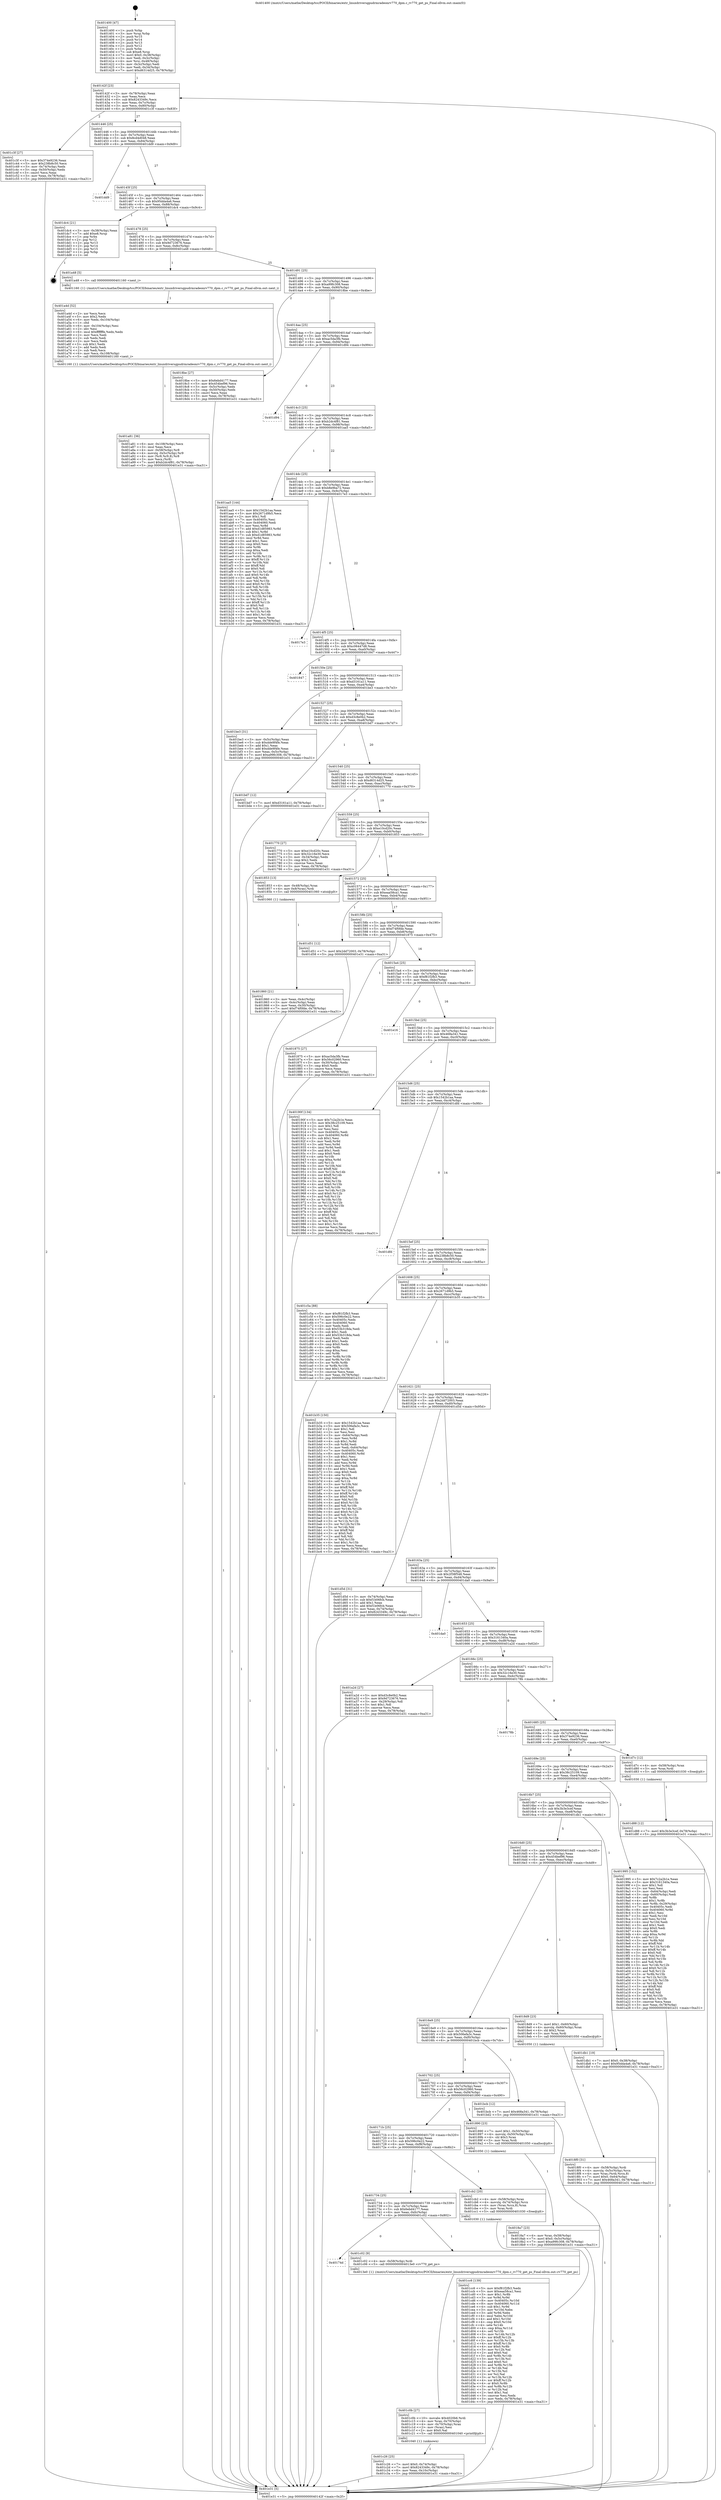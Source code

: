 digraph "0x401400" {
  label = "0x401400 (/mnt/c/Users/mathe/Desktop/tcc/POCII/binaries/extr_linuxdriversgpudrmradeonrv770_dpm.c_rv770_get_ps_Final-ollvm.out::main(0))"
  labelloc = "t"
  node[shape=record]

  Entry [label="",width=0.3,height=0.3,shape=circle,fillcolor=black,style=filled]
  "0x40142f" [label="{
     0x40142f [23]\l
     | [instrs]\l
     &nbsp;&nbsp;0x40142f \<+3\>: mov -0x78(%rbp),%eax\l
     &nbsp;&nbsp;0x401432 \<+2\>: mov %eax,%ecx\l
     &nbsp;&nbsp;0x401434 \<+6\>: sub $0x8243349c,%ecx\l
     &nbsp;&nbsp;0x40143a \<+3\>: mov %eax,-0x7c(%rbp)\l
     &nbsp;&nbsp;0x40143d \<+3\>: mov %ecx,-0x80(%rbp)\l
     &nbsp;&nbsp;0x401440 \<+6\>: je 0000000000401c3f \<main+0x83f\>\l
  }"]
  "0x401c3f" [label="{
     0x401c3f [27]\l
     | [instrs]\l
     &nbsp;&nbsp;0x401c3f \<+5\>: mov $0x374e9236,%eax\l
     &nbsp;&nbsp;0x401c44 \<+5\>: mov $0x238b8c50,%ecx\l
     &nbsp;&nbsp;0x401c49 \<+3\>: mov -0x74(%rbp),%edx\l
     &nbsp;&nbsp;0x401c4c \<+3\>: cmp -0x50(%rbp),%edx\l
     &nbsp;&nbsp;0x401c4f \<+3\>: cmovl %ecx,%eax\l
     &nbsp;&nbsp;0x401c52 \<+3\>: mov %eax,-0x78(%rbp)\l
     &nbsp;&nbsp;0x401c55 \<+5\>: jmp 0000000000401e31 \<main+0xa31\>\l
  }"]
  "0x401446" [label="{
     0x401446 [25]\l
     | [instrs]\l
     &nbsp;&nbsp;0x401446 \<+5\>: jmp 000000000040144b \<main+0x4b\>\l
     &nbsp;&nbsp;0x40144b \<+3\>: mov -0x7c(%rbp),%eax\l
     &nbsp;&nbsp;0x40144e \<+5\>: sub $0x8cd4d048,%eax\l
     &nbsp;&nbsp;0x401453 \<+6\>: mov %eax,-0x84(%rbp)\l
     &nbsp;&nbsp;0x401459 \<+6\>: je 0000000000401dd9 \<main+0x9d9\>\l
  }"]
  Exit [label="",width=0.3,height=0.3,shape=circle,fillcolor=black,style=filled,peripheries=2]
  "0x401dd9" [label="{
     0x401dd9\l
  }", style=dashed]
  "0x40145f" [label="{
     0x40145f [25]\l
     | [instrs]\l
     &nbsp;&nbsp;0x40145f \<+5\>: jmp 0000000000401464 \<main+0x64\>\l
     &nbsp;&nbsp;0x401464 \<+3\>: mov -0x7c(%rbp),%eax\l
     &nbsp;&nbsp;0x401467 \<+5\>: sub $0x95dda4a6,%eax\l
     &nbsp;&nbsp;0x40146c \<+6\>: mov %eax,-0x88(%rbp)\l
     &nbsp;&nbsp;0x401472 \<+6\>: je 0000000000401dc4 \<main+0x9c4\>\l
  }"]
  "0x401d88" [label="{
     0x401d88 [12]\l
     | [instrs]\l
     &nbsp;&nbsp;0x401d88 \<+7\>: movl $0x3b3e3cef,-0x78(%rbp)\l
     &nbsp;&nbsp;0x401d8f \<+5\>: jmp 0000000000401e31 \<main+0xa31\>\l
  }"]
  "0x401dc4" [label="{
     0x401dc4 [21]\l
     | [instrs]\l
     &nbsp;&nbsp;0x401dc4 \<+3\>: mov -0x38(%rbp),%eax\l
     &nbsp;&nbsp;0x401dc7 \<+7\>: add $0xe8,%rsp\l
     &nbsp;&nbsp;0x401dce \<+1\>: pop %rbx\l
     &nbsp;&nbsp;0x401dcf \<+2\>: pop %r12\l
     &nbsp;&nbsp;0x401dd1 \<+2\>: pop %r13\l
     &nbsp;&nbsp;0x401dd3 \<+2\>: pop %r14\l
     &nbsp;&nbsp;0x401dd5 \<+2\>: pop %r15\l
     &nbsp;&nbsp;0x401dd7 \<+1\>: pop %rbp\l
     &nbsp;&nbsp;0x401dd8 \<+1\>: ret\l
  }"]
  "0x401478" [label="{
     0x401478 [25]\l
     | [instrs]\l
     &nbsp;&nbsp;0x401478 \<+5\>: jmp 000000000040147d \<main+0x7d\>\l
     &nbsp;&nbsp;0x40147d \<+3\>: mov -0x7c(%rbp),%eax\l
     &nbsp;&nbsp;0x401480 \<+5\>: sub $0x9d723676,%eax\l
     &nbsp;&nbsp;0x401485 \<+6\>: mov %eax,-0x8c(%rbp)\l
     &nbsp;&nbsp;0x40148b \<+6\>: je 0000000000401a48 \<main+0x648\>\l
  }"]
  "0x401cc6" [label="{
     0x401cc6 [139]\l
     | [instrs]\l
     &nbsp;&nbsp;0x401cc6 \<+5\>: mov $0xf81f2fb3,%edx\l
     &nbsp;&nbsp;0x401ccb \<+5\>: mov $0xeaa58ca1,%esi\l
     &nbsp;&nbsp;0x401cd0 \<+3\>: mov $0x1,%r8b\l
     &nbsp;&nbsp;0x401cd3 \<+3\>: xor %r9d,%r9d\l
     &nbsp;&nbsp;0x401cd6 \<+8\>: mov 0x40405c,%r10d\l
     &nbsp;&nbsp;0x401cde \<+8\>: mov 0x404060,%r11d\l
     &nbsp;&nbsp;0x401ce6 \<+4\>: sub $0x1,%r9d\l
     &nbsp;&nbsp;0x401cea \<+3\>: mov %r10d,%ebx\l
     &nbsp;&nbsp;0x401ced \<+3\>: add %r9d,%ebx\l
     &nbsp;&nbsp;0x401cf0 \<+4\>: imul %ebx,%r10d\l
     &nbsp;&nbsp;0x401cf4 \<+4\>: and $0x1,%r10d\l
     &nbsp;&nbsp;0x401cf8 \<+4\>: cmp $0x0,%r10d\l
     &nbsp;&nbsp;0x401cfc \<+4\>: sete %r14b\l
     &nbsp;&nbsp;0x401d00 \<+4\>: cmp $0xa,%r11d\l
     &nbsp;&nbsp;0x401d04 \<+4\>: setl %r15b\l
     &nbsp;&nbsp;0x401d08 \<+3\>: mov %r14b,%r12b\l
     &nbsp;&nbsp;0x401d0b \<+4\>: xor $0xff,%r12b\l
     &nbsp;&nbsp;0x401d0f \<+3\>: mov %r15b,%r13b\l
     &nbsp;&nbsp;0x401d12 \<+4\>: xor $0xff,%r13b\l
     &nbsp;&nbsp;0x401d16 \<+4\>: xor $0x0,%r8b\l
     &nbsp;&nbsp;0x401d1a \<+3\>: mov %r12b,%al\l
     &nbsp;&nbsp;0x401d1d \<+2\>: and $0x0,%al\l
     &nbsp;&nbsp;0x401d1f \<+3\>: and %r8b,%r14b\l
     &nbsp;&nbsp;0x401d22 \<+3\>: mov %r13b,%cl\l
     &nbsp;&nbsp;0x401d25 \<+3\>: and $0x0,%cl\l
     &nbsp;&nbsp;0x401d28 \<+3\>: and %r8b,%r15b\l
     &nbsp;&nbsp;0x401d2b \<+3\>: or %r14b,%al\l
     &nbsp;&nbsp;0x401d2e \<+3\>: or %r15b,%cl\l
     &nbsp;&nbsp;0x401d31 \<+2\>: xor %cl,%al\l
     &nbsp;&nbsp;0x401d33 \<+3\>: or %r13b,%r12b\l
     &nbsp;&nbsp;0x401d36 \<+4\>: xor $0xff,%r12b\l
     &nbsp;&nbsp;0x401d3a \<+4\>: or $0x0,%r8b\l
     &nbsp;&nbsp;0x401d3e \<+3\>: and %r8b,%r12b\l
     &nbsp;&nbsp;0x401d41 \<+3\>: or %r12b,%al\l
     &nbsp;&nbsp;0x401d44 \<+2\>: test $0x1,%al\l
     &nbsp;&nbsp;0x401d46 \<+3\>: cmovne %esi,%edx\l
     &nbsp;&nbsp;0x401d49 \<+3\>: mov %edx,-0x78(%rbp)\l
     &nbsp;&nbsp;0x401d4c \<+5\>: jmp 0000000000401e31 \<main+0xa31\>\l
  }"]
  "0x401a48" [label="{
     0x401a48 [5]\l
     | [instrs]\l
     &nbsp;&nbsp;0x401a48 \<+5\>: call 0000000000401160 \<next_i\>\l
     | [calls]\l
     &nbsp;&nbsp;0x401160 \{1\} (/mnt/c/Users/mathe/Desktop/tcc/POCII/binaries/extr_linuxdriversgpudrmradeonrv770_dpm.c_rv770_get_ps_Final-ollvm.out::next_i)\l
  }"]
  "0x401491" [label="{
     0x401491 [25]\l
     | [instrs]\l
     &nbsp;&nbsp;0x401491 \<+5\>: jmp 0000000000401496 \<main+0x96\>\l
     &nbsp;&nbsp;0x401496 \<+3\>: mov -0x7c(%rbp),%eax\l
     &nbsp;&nbsp;0x401499 \<+5\>: sub $0xa99fc308,%eax\l
     &nbsp;&nbsp;0x40149e \<+6\>: mov %eax,-0x90(%rbp)\l
     &nbsp;&nbsp;0x4014a4 \<+6\>: je 00000000004018be \<main+0x4be\>\l
  }"]
  "0x401c26" [label="{
     0x401c26 [25]\l
     | [instrs]\l
     &nbsp;&nbsp;0x401c26 \<+7\>: movl $0x0,-0x74(%rbp)\l
     &nbsp;&nbsp;0x401c2d \<+7\>: movl $0x8243349c,-0x78(%rbp)\l
     &nbsp;&nbsp;0x401c34 \<+6\>: mov %eax,-0x10c(%rbp)\l
     &nbsp;&nbsp;0x401c3a \<+5\>: jmp 0000000000401e31 \<main+0xa31\>\l
  }"]
  "0x4018be" [label="{
     0x4018be [27]\l
     | [instrs]\l
     &nbsp;&nbsp;0x4018be \<+5\>: mov $0x6ebd4177,%eax\l
     &nbsp;&nbsp;0x4018c3 \<+5\>: mov $0x454bef96,%ecx\l
     &nbsp;&nbsp;0x4018c8 \<+3\>: mov -0x5c(%rbp),%edx\l
     &nbsp;&nbsp;0x4018cb \<+3\>: cmp -0x50(%rbp),%edx\l
     &nbsp;&nbsp;0x4018ce \<+3\>: cmovl %ecx,%eax\l
     &nbsp;&nbsp;0x4018d1 \<+3\>: mov %eax,-0x78(%rbp)\l
     &nbsp;&nbsp;0x4018d4 \<+5\>: jmp 0000000000401e31 \<main+0xa31\>\l
  }"]
  "0x4014aa" [label="{
     0x4014aa [25]\l
     | [instrs]\l
     &nbsp;&nbsp;0x4014aa \<+5\>: jmp 00000000004014af \<main+0xaf\>\l
     &nbsp;&nbsp;0x4014af \<+3\>: mov -0x7c(%rbp),%eax\l
     &nbsp;&nbsp;0x4014b2 \<+5\>: sub $0xac5da3fb,%eax\l
     &nbsp;&nbsp;0x4014b7 \<+6\>: mov %eax,-0x94(%rbp)\l
     &nbsp;&nbsp;0x4014bd \<+6\>: je 0000000000401d94 \<main+0x994\>\l
  }"]
  "0x401c0b" [label="{
     0x401c0b [27]\l
     | [instrs]\l
     &nbsp;&nbsp;0x401c0b \<+10\>: movabs $0x4020b6,%rdi\l
     &nbsp;&nbsp;0x401c15 \<+4\>: mov %rax,-0x70(%rbp)\l
     &nbsp;&nbsp;0x401c19 \<+4\>: mov -0x70(%rbp),%rax\l
     &nbsp;&nbsp;0x401c1d \<+2\>: mov (%rax),%esi\l
     &nbsp;&nbsp;0x401c1f \<+2\>: mov $0x0,%al\l
     &nbsp;&nbsp;0x401c21 \<+5\>: call 0000000000401040 \<printf@plt\>\l
     | [calls]\l
     &nbsp;&nbsp;0x401040 \{1\} (unknown)\l
  }"]
  "0x401d94" [label="{
     0x401d94\l
  }", style=dashed]
  "0x4014c3" [label="{
     0x4014c3 [25]\l
     | [instrs]\l
     &nbsp;&nbsp;0x4014c3 \<+5\>: jmp 00000000004014c8 \<main+0xc8\>\l
     &nbsp;&nbsp;0x4014c8 \<+3\>: mov -0x7c(%rbp),%eax\l
     &nbsp;&nbsp;0x4014cb \<+5\>: sub $0xb2dc4f81,%eax\l
     &nbsp;&nbsp;0x4014d0 \<+6\>: mov %eax,-0x98(%rbp)\l
     &nbsp;&nbsp;0x4014d6 \<+6\>: je 0000000000401aa5 \<main+0x6a5\>\l
  }"]
  "0x40174d" [label="{
     0x40174d\l
  }", style=dashed]
  "0x401aa5" [label="{
     0x401aa5 [144]\l
     | [instrs]\l
     &nbsp;&nbsp;0x401aa5 \<+5\>: mov $0x1542b1aa,%eax\l
     &nbsp;&nbsp;0x401aaa \<+5\>: mov $0x2671d9b5,%ecx\l
     &nbsp;&nbsp;0x401aaf \<+2\>: mov $0x1,%dl\l
     &nbsp;&nbsp;0x401ab1 \<+7\>: mov 0x40405c,%esi\l
     &nbsp;&nbsp;0x401ab8 \<+7\>: mov 0x404060,%edi\l
     &nbsp;&nbsp;0x401abf \<+3\>: mov %esi,%r8d\l
     &nbsp;&nbsp;0x401ac2 \<+7\>: add $0xd1d85983,%r8d\l
     &nbsp;&nbsp;0x401ac9 \<+4\>: sub $0x1,%r8d\l
     &nbsp;&nbsp;0x401acd \<+7\>: sub $0xd1d85983,%r8d\l
     &nbsp;&nbsp;0x401ad4 \<+4\>: imul %r8d,%esi\l
     &nbsp;&nbsp;0x401ad8 \<+3\>: and $0x1,%esi\l
     &nbsp;&nbsp;0x401adb \<+3\>: cmp $0x0,%esi\l
     &nbsp;&nbsp;0x401ade \<+4\>: sete %r9b\l
     &nbsp;&nbsp;0x401ae2 \<+3\>: cmp $0xa,%edi\l
     &nbsp;&nbsp;0x401ae5 \<+4\>: setl %r10b\l
     &nbsp;&nbsp;0x401ae9 \<+3\>: mov %r9b,%r11b\l
     &nbsp;&nbsp;0x401aec \<+4\>: xor $0xff,%r11b\l
     &nbsp;&nbsp;0x401af0 \<+3\>: mov %r10b,%bl\l
     &nbsp;&nbsp;0x401af3 \<+3\>: xor $0xff,%bl\l
     &nbsp;&nbsp;0x401af6 \<+3\>: xor $0x0,%dl\l
     &nbsp;&nbsp;0x401af9 \<+3\>: mov %r11b,%r14b\l
     &nbsp;&nbsp;0x401afc \<+4\>: and $0x0,%r14b\l
     &nbsp;&nbsp;0x401b00 \<+3\>: and %dl,%r9b\l
     &nbsp;&nbsp;0x401b03 \<+3\>: mov %bl,%r15b\l
     &nbsp;&nbsp;0x401b06 \<+4\>: and $0x0,%r15b\l
     &nbsp;&nbsp;0x401b0a \<+3\>: and %dl,%r10b\l
     &nbsp;&nbsp;0x401b0d \<+3\>: or %r9b,%r14b\l
     &nbsp;&nbsp;0x401b10 \<+3\>: or %r10b,%r15b\l
     &nbsp;&nbsp;0x401b13 \<+3\>: xor %r15b,%r14b\l
     &nbsp;&nbsp;0x401b16 \<+3\>: or %bl,%r11b\l
     &nbsp;&nbsp;0x401b19 \<+4\>: xor $0xff,%r11b\l
     &nbsp;&nbsp;0x401b1d \<+3\>: or $0x0,%dl\l
     &nbsp;&nbsp;0x401b20 \<+3\>: and %dl,%r11b\l
     &nbsp;&nbsp;0x401b23 \<+3\>: or %r11b,%r14b\l
     &nbsp;&nbsp;0x401b26 \<+4\>: test $0x1,%r14b\l
     &nbsp;&nbsp;0x401b2a \<+3\>: cmovne %ecx,%eax\l
     &nbsp;&nbsp;0x401b2d \<+3\>: mov %eax,-0x78(%rbp)\l
     &nbsp;&nbsp;0x401b30 \<+5\>: jmp 0000000000401e31 \<main+0xa31\>\l
  }"]
  "0x4014dc" [label="{
     0x4014dc [25]\l
     | [instrs]\l
     &nbsp;&nbsp;0x4014dc \<+5\>: jmp 00000000004014e1 \<main+0xe1\>\l
     &nbsp;&nbsp;0x4014e1 \<+3\>: mov -0x7c(%rbp),%eax\l
     &nbsp;&nbsp;0x4014e4 \<+5\>: sub $0xb8e9ba72,%eax\l
     &nbsp;&nbsp;0x4014e9 \<+6\>: mov %eax,-0x9c(%rbp)\l
     &nbsp;&nbsp;0x4014ef \<+6\>: je 00000000004017e3 \<main+0x3e3\>\l
  }"]
  "0x401c02" [label="{
     0x401c02 [9]\l
     | [instrs]\l
     &nbsp;&nbsp;0x401c02 \<+4\>: mov -0x58(%rbp),%rdi\l
     &nbsp;&nbsp;0x401c06 \<+5\>: call 00000000004013e0 \<rv770_get_ps\>\l
     | [calls]\l
     &nbsp;&nbsp;0x4013e0 \{1\} (/mnt/c/Users/mathe/Desktop/tcc/POCII/binaries/extr_linuxdriversgpudrmradeonrv770_dpm.c_rv770_get_ps_Final-ollvm.out::rv770_get_ps)\l
  }"]
  "0x4017e3" [label="{
     0x4017e3\l
  }", style=dashed]
  "0x4014f5" [label="{
     0x4014f5 [25]\l
     | [instrs]\l
     &nbsp;&nbsp;0x4014f5 \<+5\>: jmp 00000000004014fa \<main+0xfa\>\l
     &nbsp;&nbsp;0x4014fa \<+3\>: mov -0x7c(%rbp),%eax\l
     &nbsp;&nbsp;0x4014fd \<+5\>: sub $0xc06447d8,%eax\l
     &nbsp;&nbsp;0x401502 \<+6\>: mov %eax,-0xa0(%rbp)\l
     &nbsp;&nbsp;0x401508 \<+6\>: je 0000000000401847 \<main+0x447\>\l
  }"]
  "0x401734" [label="{
     0x401734 [25]\l
     | [instrs]\l
     &nbsp;&nbsp;0x401734 \<+5\>: jmp 0000000000401739 \<main+0x339\>\l
     &nbsp;&nbsp;0x401739 \<+3\>: mov -0x7c(%rbp),%eax\l
     &nbsp;&nbsp;0x40173c \<+5\>: sub $0x6ebd4177,%eax\l
     &nbsp;&nbsp;0x401741 \<+6\>: mov %eax,-0xfc(%rbp)\l
     &nbsp;&nbsp;0x401747 \<+6\>: je 0000000000401c02 \<main+0x802\>\l
  }"]
  "0x401847" [label="{
     0x401847\l
  }", style=dashed]
  "0x40150e" [label="{
     0x40150e [25]\l
     | [instrs]\l
     &nbsp;&nbsp;0x40150e \<+5\>: jmp 0000000000401513 \<main+0x113\>\l
     &nbsp;&nbsp;0x401513 \<+3\>: mov -0x7c(%rbp),%eax\l
     &nbsp;&nbsp;0x401516 \<+5\>: sub $0xd3161a11,%eax\l
     &nbsp;&nbsp;0x40151b \<+6\>: mov %eax,-0xa4(%rbp)\l
     &nbsp;&nbsp;0x401521 \<+6\>: je 0000000000401be3 \<main+0x7e3\>\l
  }"]
  "0x401cb2" [label="{
     0x401cb2 [20]\l
     | [instrs]\l
     &nbsp;&nbsp;0x401cb2 \<+4\>: mov -0x58(%rbp),%rax\l
     &nbsp;&nbsp;0x401cb6 \<+4\>: movslq -0x74(%rbp),%rcx\l
     &nbsp;&nbsp;0x401cba \<+4\>: mov (%rax,%rcx,8),%rax\l
     &nbsp;&nbsp;0x401cbe \<+3\>: mov %rax,%rdi\l
     &nbsp;&nbsp;0x401cc1 \<+5\>: call 0000000000401030 \<free@plt\>\l
     | [calls]\l
     &nbsp;&nbsp;0x401030 \{1\} (unknown)\l
  }"]
  "0x401be3" [label="{
     0x401be3 [31]\l
     | [instrs]\l
     &nbsp;&nbsp;0x401be3 \<+3\>: mov -0x5c(%rbp),%eax\l
     &nbsp;&nbsp;0x401be6 \<+5\>: sub $0xdde9f4fe,%eax\l
     &nbsp;&nbsp;0x401beb \<+3\>: add $0x1,%eax\l
     &nbsp;&nbsp;0x401bee \<+5\>: add $0xdde9f4fe,%eax\l
     &nbsp;&nbsp;0x401bf3 \<+3\>: mov %eax,-0x5c(%rbp)\l
     &nbsp;&nbsp;0x401bf6 \<+7\>: movl $0xa99fc308,-0x78(%rbp)\l
     &nbsp;&nbsp;0x401bfd \<+5\>: jmp 0000000000401e31 \<main+0xa31\>\l
  }"]
  "0x401527" [label="{
     0x401527 [25]\l
     | [instrs]\l
     &nbsp;&nbsp;0x401527 \<+5\>: jmp 000000000040152c \<main+0x12c\>\l
     &nbsp;&nbsp;0x40152c \<+3\>: mov -0x7c(%rbp),%eax\l
     &nbsp;&nbsp;0x40152f \<+5\>: sub $0xd3c8e0b2,%eax\l
     &nbsp;&nbsp;0x401534 \<+6\>: mov %eax,-0xa8(%rbp)\l
     &nbsp;&nbsp;0x40153a \<+6\>: je 0000000000401bd7 \<main+0x7d7\>\l
  }"]
  "0x401a81" [label="{
     0x401a81 [36]\l
     | [instrs]\l
     &nbsp;&nbsp;0x401a81 \<+6\>: mov -0x108(%rbp),%ecx\l
     &nbsp;&nbsp;0x401a87 \<+3\>: imul %eax,%ecx\l
     &nbsp;&nbsp;0x401a8a \<+4\>: mov -0x58(%rbp),%r8\l
     &nbsp;&nbsp;0x401a8e \<+4\>: movslq -0x5c(%rbp),%r9\l
     &nbsp;&nbsp;0x401a92 \<+4\>: mov (%r8,%r9,8),%r8\l
     &nbsp;&nbsp;0x401a96 \<+3\>: mov %ecx,(%r8)\l
     &nbsp;&nbsp;0x401a99 \<+7\>: movl $0xb2dc4f81,-0x78(%rbp)\l
     &nbsp;&nbsp;0x401aa0 \<+5\>: jmp 0000000000401e31 \<main+0xa31\>\l
  }"]
  "0x401bd7" [label="{
     0x401bd7 [12]\l
     | [instrs]\l
     &nbsp;&nbsp;0x401bd7 \<+7\>: movl $0xd3161a11,-0x78(%rbp)\l
     &nbsp;&nbsp;0x401bde \<+5\>: jmp 0000000000401e31 \<main+0xa31\>\l
  }"]
  "0x401540" [label="{
     0x401540 [25]\l
     | [instrs]\l
     &nbsp;&nbsp;0x401540 \<+5\>: jmp 0000000000401545 \<main+0x145\>\l
     &nbsp;&nbsp;0x401545 \<+3\>: mov -0x7c(%rbp),%eax\l
     &nbsp;&nbsp;0x401548 \<+5\>: sub $0xd6314d25,%eax\l
     &nbsp;&nbsp;0x40154d \<+6\>: mov %eax,-0xac(%rbp)\l
     &nbsp;&nbsp;0x401553 \<+6\>: je 0000000000401770 \<main+0x370\>\l
  }"]
  "0x401a4d" [label="{
     0x401a4d [52]\l
     | [instrs]\l
     &nbsp;&nbsp;0x401a4d \<+2\>: xor %ecx,%ecx\l
     &nbsp;&nbsp;0x401a4f \<+5\>: mov $0x2,%edx\l
     &nbsp;&nbsp;0x401a54 \<+6\>: mov %edx,-0x104(%rbp)\l
     &nbsp;&nbsp;0x401a5a \<+1\>: cltd\l
     &nbsp;&nbsp;0x401a5b \<+6\>: mov -0x104(%rbp),%esi\l
     &nbsp;&nbsp;0x401a61 \<+2\>: idiv %esi\l
     &nbsp;&nbsp;0x401a63 \<+6\>: imul $0xfffffffe,%edx,%edx\l
     &nbsp;&nbsp;0x401a69 \<+2\>: mov %ecx,%edi\l
     &nbsp;&nbsp;0x401a6b \<+2\>: sub %edx,%edi\l
     &nbsp;&nbsp;0x401a6d \<+2\>: mov %ecx,%edx\l
     &nbsp;&nbsp;0x401a6f \<+3\>: sub $0x1,%edx\l
     &nbsp;&nbsp;0x401a72 \<+2\>: add %edx,%edi\l
     &nbsp;&nbsp;0x401a74 \<+2\>: sub %edi,%ecx\l
     &nbsp;&nbsp;0x401a76 \<+6\>: mov %ecx,-0x108(%rbp)\l
     &nbsp;&nbsp;0x401a7c \<+5\>: call 0000000000401160 \<next_i\>\l
     | [calls]\l
     &nbsp;&nbsp;0x401160 \{1\} (/mnt/c/Users/mathe/Desktop/tcc/POCII/binaries/extr_linuxdriversgpudrmradeonrv770_dpm.c_rv770_get_ps_Final-ollvm.out::next_i)\l
  }"]
  "0x401770" [label="{
     0x401770 [27]\l
     | [instrs]\l
     &nbsp;&nbsp;0x401770 \<+5\>: mov $0xe10cd20c,%eax\l
     &nbsp;&nbsp;0x401775 \<+5\>: mov $0x32c16e30,%ecx\l
     &nbsp;&nbsp;0x40177a \<+3\>: mov -0x34(%rbp),%edx\l
     &nbsp;&nbsp;0x40177d \<+3\>: cmp $0x2,%edx\l
     &nbsp;&nbsp;0x401780 \<+3\>: cmovne %ecx,%eax\l
     &nbsp;&nbsp;0x401783 \<+3\>: mov %eax,-0x78(%rbp)\l
     &nbsp;&nbsp;0x401786 \<+5\>: jmp 0000000000401e31 \<main+0xa31\>\l
  }"]
  "0x401559" [label="{
     0x401559 [25]\l
     | [instrs]\l
     &nbsp;&nbsp;0x401559 \<+5\>: jmp 000000000040155e \<main+0x15e\>\l
     &nbsp;&nbsp;0x40155e \<+3\>: mov -0x7c(%rbp),%eax\l
     &nbsp;&nbsp;0x401561 \<+5\>: sub $0xe10cd20c,%eax\l
     &nbsp;&nbsp;0x401566 \<+6\>: mov %eax,-0xb0(%rbp)\l
     &nbsp;&nbsp;0x40156c \<+6\>: je 0000000000401853 \<main+0x453\>\l
  }"]
  "0x401e31" [label="{
     0x401e31 [5]\l
     | [instrs]\l
     &nbsp;&nbsp;0x401e31 \<+5\>: jmp 000000000040142f \<main+0x2f\>\l
  }"]
  "0x401400" [label="{
     0x401400 [47]\l
     | [instrs]\l
     &nbsp;&nbsp;0x401400 \<+1\>: push %rbp\l
     &nbsp;&nbsp;0x401401 \<+3\>: mov %rsp,%rbp\l
     &nbsp;&nbsp;0x401404 \<+2\>: push %r15\l
     &nbsp;&nbsp;0x401406 \<+2\>: push %r14\l
     &nbsp;&nbsp;0x401408 \<+2\>: push %r13\l
     &nbsp;&nbsp;0x40140a \<+2\>: push %r12\l
     &nbsp;&nbsp;0x40140c \<+1\>: push %rbx\l
     &nbsp;&nbsp;0x40140d \<+7\>: sub $0xe8,%rsp\l
     &nbsp;&nbsp;0x401414 \<+7\>: movl $0x0,-0x38(%rbp)\l
     &nbsp;&nbsp;0x40141b \<+3\>: mov %edi,-0x3c(%rbp)\l
     &nbsp;&nbsp;0x40141e \<+4\>: mov %rsi,-0x48(%rbp)\l
     &nbsp;&nbsp;0x401422 \<+3\>: mov -0x3c(%rbp),%edi\l
     &nbsp;&nbsp;0x401425 \<+3\>: mov %edi,-0x34(%rbp)\l
     &nbsp;&nbsp;0x401428 \<+7\>: movl $0xd6314d25,-0x78(%rbp)\l
  }"]
  "0x4018f0" [label="{
     0x4018f0 [31]\l
     | [instrs]\l
     &nbsp;&nbsp;0x4018f0 \<+4\>: mov -0x58(%rbp),%rdi\l
     &nbsp;&nbsp;0x4018f4 \<+4\>: movslq -0x5c(%rbp),%rcx\l
     &nbsp;&nbsp;0x4018f8 \<+4\>: mov %rax,(%rdi,%rcx,8)\l
     &nbsp;&nbsp;0x4018fc \<+7\>: movl $0x0,-0x64(%rbp)\l
     &nbsp;&nbsp;0x401903 \<+7\>: movl $0x468a341,-0x78(%rbp)\l
     &nbsp;&nbsp;0x40190a \<+5\>: jmp 0000000000401e31 \<main+0xa31\>\l
  }"]
  "0x401853" [label="{
     0x401853 [13]\l
     | [instrs]\l
     &nbsp;&nbsp;0x401853 \<+4\>: mov -0x48(%rbp),%rax\l
     &nbsp;&nbsp;0x401857 \<+4\>: mov 0x8(%rax),%rdi\l
     &nbsp;&nbsp;0x40185b \<+5\>: call 0000000000401060 \<atoi@plt\>\l
     | [calls]\l
     &nbsp;&nbsp;0x401060 \{1\} (unknown)\l
  }"]
  "0x401572" [label="{
     0x401572 [25]\l
     | [instrs]\l
     &nbsp;&nbsp;0x401572 \<+5\>: jmp 0000000000401577 \<main+0x177\>\l
     &nbsp;&nbsp;0x401577 \<+3\>: mov -0x7c(%rbp),%eax\l
     &nbsp;&nbsp;0x40157a \<+5\>: sub $0xeaa58ca1,%eax\l
     &nbsp;&nbsp;0x40157f \<+6\>: mov %eax,-0xb4(%rbp)\l
     &nbsp;&nbsp;0x401585 \<+6\>: je 0000000000401d51 \<main+0x951\>\l
  }"]
  "0x401860" [label="{
     0x401860 [21]\l
     | [instrs]\l
     &nbsp;&nbsp;0x401860 \<+3\>: mov %eax,-0x4c(%rbp)\l
     &nbsp;&nbsp;0x401863 \<+3\>: mov -0x4c(%rbp),%eax\l
     &nbsp;&nbsp;0x401866 \<+3\>: mov %eax,-0x30(%rbp)\l
     &nbsp;&nbsp;0x401869 \<+7\>: movl $0xf74f0fde,-0x78(%rbp)\l
     &nbsp;&nbsp;0x401870 \<+5\>: jmp 0000000000401e31 \<main+0xa31\>\l
  }"]
  "0x4018a7" [label="{
     0x4018a7 [23]\l
     | [instrs]\l
     &nbsp;&nbsp;0x4018a7 \<+4\>: mov %rax,-0x58(%rbp)\l
     &nbsp;&nbsp;0x4018ab \<+7\>: movl $0x0,-0x5c(%rbp)\l
     &nbsp;&nbsp;0x4018b2 \<+7\>: movl $0xa99fc308,-0x78(%rbp)\l
     &nbsp;&nbsp;0x4018b9 \<+5\>: jmp 0000000000401e31 \<main+0xa31\>\l
  }"]
  "0x401d51" [label="{
     0x401d51 [12]\l
     | [instrs]\l
     &nbsp;&nbsp;0x401d51 \<+7\>: movl $0x2dd72003,-0x78(%rbp)\l
     &nbsp;&nbsp;0x401d58 \<+5\>: jmp 0000000000401e31 \<main+0xa31\>\l
  }"]
  "0x40158b" [label="{
     0x40158b [25]\l
     | [instrs]\l
     &nbsp;&nbsp;0x40158b \<+5\>: jmp 0000000000401590 \<main+0x190\>\l
     &nbsp;&nbsp;0x401590 \<+3\>: mov -0x7c(%rbp),%eax\l
     &nbsp;&nbsp;0x401593 \<+5\>: sub $0xf74f0fde,%eax\l
     &nbsp;&nbsp;0x401598 \<+6\>: mov %eax,-0xb8(%rbp)\l
     &nbsp;&nbsp;0x40159e \<+6\>: je 0000000000401875 \<main+0x475\>\l
  }"]
  "0x40171b" [label="{
     0x40171b [25]\l
     | [instrs]\l
     &nbsp;&nbsp;0x40171b \<+5\>: jmp 0000000000401720 \<main+0x320\>\l
     &nbsp;&nbsp;0x401720 \<+3\>: mov -0x7c(%rbp),%eax\l
     &nbsp;&nbsp;0x401723 \<+5\>: sub $0x596c0e22,%eax\l
     &nbsp;&nbsp;0x401728 \<+6\>: mov %eax,-0xf8(%rbp)\l
     &nbsp;&nbsp;0x40172e \<+6\>: je 0000000000401cb2 \<main+0x8b2\>\l
  }"]
  "0x401875" [label="{
     0x401875 [27]\l
     | [instrs]\l
     &nbsp;&nbsp;0x401875 \<+5\>: mov $0xac5da3fb,%eax\l
     &nbsp;&nbsp;0x40187a \<+5\>: mov $0x56c02960,%ecx\l
     &nbsp;&nbsp;0x40187f \<+3\>: mov -0x30(%rbp),%edx\l
     &nbsp;&nbsp;0x401882 \<+3\>: cmp $0x0,%edx\l
     &nbsp;&nbsp;0x401885 \<+3\>: cmove %ecx,%eax\l
     &nbsp;&nbsp;0x401888 \<+3\>: mov %eax,-0x78(%rbp)\l
     &nbsp;&nbsp;0x40188b \<+5\>: jmp 0000000000401e31 \<main+0xa31\>\l
  }"]
  "0x4015a4" [label="{
     0x4015a4 [25]\l
     | [instrs]\l
     &nbsp;&nbsp;0x4015a4 \<+5\>: jmp 00000000004015a9 \<main+0x1a9\>\l
     &nbsp;&nbsp;0x4015a9 \<+3\>: mov -0x7c(%rbp),%eax\l
     &nbsp;&nbsp;0x4015ac \<+5\>: sub $0xf81f2fb3,%eax\l
     &nbsp;&nbsp;0x4015b1 \<+6\>: mov %eax,-0xbc(%rbp)\l
     &nbsp;&nbsp;0x4015b7 \<+6\>: je 0000000000401e16 \<main+0xa16\>\l
  }"]
  "0x401890" [label="{
     0x401890 [23]\l
     | [instrs]\l
     &nbsp;&nbsp;0x401890 \<+7\>: movl $0x1,-0x50(%rbp)\l
     &nbsp;&nbsp;0x401897 \<+4\>: movslq -0x50(%rbp),%rax\l
     &nbsp;&nbsp;0x40189b \<+4\>: shl $0x3,%rax\l
     &nbsp;&nbsp;0x40189f \<+3\>: mov %rax,%rdi\l
     &nbsp;&nbsp;0x4018a2 \<+5\>: call 0000000000401050 \<malloc@plt\>\l
     | [calls]\l
     &nbsp;&nbsp;0x401050 \{1\} (unknown)\l
  }"]
  "0x401e16" [label="{
     0x401e16\l
  }", style=dashed]
  "0x4015bd" [label="{
     0x4015bd [25]\l
     | [instrs]\l
     &nbsp;&nbsp;0x4015bd \<+5\>: jmp 00000000004015c2 \<main+0x1c2\>\l
     &nbsp;&nbsp;0x4015c2 \<+3\>: mov -0x7c(%rbp),%eax\l
     &nbsp;&nbsp;0x4015c5 \<+5\>: sub $0x468a341,%eax\l
     &nbsp;&nbsp;0x4015ca \<+6\>: mov %eax,-0xc0(%rbp)\l
     &nbsp;&nbsp;0x4015d0 \<+6\>: je 000000000040190f \<main+0x50f\>\l
  }"]
  "0x401702" [label="{
     0x401702 [25]\l
     | [instrs]\l
     &nbsp;&nbsp;0x401702 \<+5\>: jmp 0000000000401707 \<main+0x307\>\l
     &nbsp;&nbsp;0x401707 \<+3\>: mov -0x7c(%rbp),%eax\l
     &nbsp;&nbsp;0x40170a \<+5\>: sub $0x56c02960,%eax\l
     &nbsp;&nbsp;0x40170f \<+6\>: mov %eax,-0xf4(%rbp)\l
     &nbsp;&nbsp;0x401715 \<+6\>: je 0000000000401890 \<main+0x490\>\l
  }"]
  "0x40190f" [label="{
     0x40190f [134]\l
     | [instrs]\l
     &nbsp;&nbsp;0x40190f \<+5\>: mov $0x7c2a2b1e,%eax\l
     &nbsp;&nbsp;0x401914 \<+5\>: mov $0x38c25109,%ecx\l
     &nbsp;&nbsp;0x401919 \<+2\>: mov $0x1,%dl\l
     &nbsp;&nbsp;0x40191b \<+2\>: xor %esi,%esi\l
     &nbsp;&nbsp;0x40191d \<+7\>: mov 0x40405c,%edi\l
     &nbsp;&nbsp;0x401924 \<+8\>: mov 0x404060,%r8d\l
     &nbsp;&nbsp;0x40192c \<+3\>: sub $0x1,%esi\l
     &nbsp;&nbsp;0x40192f \<+3\>: mov %edi,%r9d\l
     &nbsp;&nbsp;0x401932 \<+3\>: add %esi,%r9d\l
     &nbsp;&nbsp;0x401935 \<+4\>: imul %r9d,%edi\l
     &nbsp;&nbsp;0x401939 \<+3\>: and $0x1,%edi\l
     &nbsp;&nbsp;0x40193c \<+3\>: cmp $0x0,%edi\l
     &nbsp;&nbsp;0x40193f \<+4\>: sete %r10b\l
     &nbsp;&nbsp;0x401943 \<+4\>: cmp $0xa,%r8d\l
     &nbsp;&nbsp;0x401947 \<+4\>: setl %r11b\l
     &nbsp;&nbsp;0x40194b \<+3\>: mov %r10b,%bl\l
     &nbsp;&nbsp;0x40194e \<+3\>: xor $0xff,%bl\l
     &nbsp;&nbsp;0x401951 \<+3\>: mov %r11b,%r14b\l
     &nbsp;&nbsp;0x401954 \<+4\>: xor $0xff,%r14b\l
     &nbsp;&nbsp;0x401958 \<+3\>: xor $0x0,%dl\l
     &nbsp;&nbsp;0x40195b \<+3\>: mov %bl,%r15b\l
     &nbsp;&nbsp;0x40195e \<+4\>: and $0x0,%r15b\l
     &nbsp;&nbsp;0x401962 \<+3\>: and %dl,%r10b\l
     &nbsp;&nbsp;0x401965 \<+3\>: mov %r14b,%r12b\l
     &nbsp;&nbsp;0x401968 \<+4\>: and $0x0,%r12b\l
     &nbsp;&nbsp;0x40196c \<+3\>: and %dl,%r11b\l
     &nbsp;&nbsp;0x40196f \<+3\>: or %r10b,%r15b\l
     &nbsp;&nbsp;0x401972 \<+3\>: or %r11b,%r12b\l
     &nbsp;&nbsp;0x401975 \<+3\>: xor %r12b,%r15b\l
     &nbsp;&nbsp;0x401978 \<+3\>: or %r14b,%bl\l
     &nbsp;&nbsp;0x40197b \<+3\>: xor $0xff,%bl\l
     &nbsp;&nbsp;0x40197e \<+3\>: or $0x0,%dl\l
     &nbsp;&nbsp;0x401981 \<+2\>: and %dl,%bl\l
     &nbsp;&nbsp;0x401983 \<+3\>: or %bl,%r15b\l
     &nbsp;&nbsp;0x401986 \<+4\>: test $0x1,%r15b\l
     &nbsp;&nbsp;0x40198a \<+3\>: cmovne %ecx,%eax\l
     &nbsp;&nbsp;0x40198d \<+3\>: mov %eax,-0x78(%rbp)\l
     &nbsp;&nbsp;0x401990 \<+5\>: jmp 0000000000401e31 \<main+0xa31\>\l
  }"]
  "0x4015d6" [label="{
     0x4015d6 [25]\l
     | [instrs]\l
     &nbsp;&nbsp;0x4015d6 \<+5\>: jmp 00000000004015db \<main+0x1db\>\l
     &nbsp;&nbsp;0x4015db \<+3\>: mov -0x7c(%rbp),%eax\l
     &nbsp;&nbsp;0x4015de \<+5\>: sub $0x1542b1aa,%eax\l
     &nbsp;&nbsp;0x4015e3 \<+6\>: mov %eax,-0xc4(%rbp)\l
     &nbsp;&nbsp;0x4015e9 \<+6\>: je 0000000000401dfd \<main+0x9fd\>\l
  }"]
  "0x401bcb" [label="{
     0x401bcb [12]\l
     | [instrs]\l
     &nbsp;&nbsp;0x401bcb \<+7\>: movl $0x468a341,-0x78(%rbp)\l
     &nbsp;&nbsp;0x401bd2 \<+5\>: jmp 0000000000401e31 \<main+0xa31\>\l
  }"]
  "0x401dfd" [label="{
     0x401dfd\l
  }", style=dashed]
  "0x4015ef" [label="{
     0x4015ef [25]\l
     | [instrs]\l
     &nbsp;&nbsp;0x4015ef \<+5\>: jmp 00000000004015f4 \<main+0x1f4\>\l
     &nbsp;&nbsp;0x4015f4 \<+3\>: mov -0x7c(%rbp),%eax\l
     &nbsp;&nbsp;0x4015f7 \<+5\>: sub $0x238b8c50,%eax\l
     &nbsp;&nbsp;0x4015fc \<+6\>: mov %eax,-0xc8(%rbp)\l
     &nbsp;&nbsp;0x401602 \<+6\>: je 0000000000401c5a \<main+0x85a\>\l
  }"]
  "0x4016e9" [label="{
     0x4016e9 [25]\l
     | [instrs]\l
     &nbsp;&nbsp;0x4016e9 \<+5\>: jmp 00000000004016ee \<main+0x2ee\>\l
     &nbsp;&nbsp;0x4016ee \<+3\>: mov -0x7c(%rbp),%eax\l
     &nbsp;&nbsp;0x4016f1 \<+5\>: sub $0x506efa3c,%eax\l
     &nbsp;&nbsp;0x4016f6 \<+6\>: mov %eax,-0xf0(%rbp)\l
     &nbsp;&nbsp;0x4016fc \<+6\>: je 0000000000401bcb \<main+0x7cb\>\l
  }"]
  "0x401c5a" [label="{
     0x401c5a [88]\l
     | [instrs]\l
     &nbsp;&nbsp;0x401c5a \<+5\>: mov $0xf81f2fb3,%eax\l
     &nbsp;&nbsp;0x401c5f \<+5\>: mov $0x596c0e22,%ecx\l
     &nbsp;&nbsp;0x401c64 \<+7\>: mov 0x40405c,%edx\l
     &nbsp;&nbsp;0x401c6b \<+7\>: mov 0x404060,%esi\l
     &nbsp;&nbsp;0x401c72 \<+2\>: mov %edx,%edi\l
     &nbsp;&nbsp;0x401c74 \<+6\>: sub $0x53b318da,%edi\l
     &nbsp;&nbsp;0x401c7a \<+3\>: sub $0x1,%edi\l
     &nbsp;&nbsp;0x401c7d \<+6\>: add $0x53b318da,%edi\l
     &nbsp;&nbsp;0x401c83 \<+3\>: imul %edi,%edx\l
     &nbsp;&nbsp;0x401c86 \<+3\>: and $0x1,%edx\l
     &nbsp;&nbsp;0x401c89 \<+3\>: cmp $0x0,%edx\l
     &nbsp;&nbsp;0x401c8c \<+4\>: sete %r8b\l
     &nbsp;&nbsp;0x401c90 \<+3\>: cmp $0xa,%esi\l
     &nbsp;&nbsp;0x401c93 \<+4\>: setl %r9b\l
     &nbsp;&nbsp;0x401c97 \<+3\>: mov %r8b,%r10b\l
     &nbsp;&nbsp;0x401c9a \<+3\>: and %r9b,%r10b\l
     &nbsp;&nbsp;0x401c9d \<+3\>: xor %r9b,%r8b\l
     &nbsp;&nbsp;0x401ca0 \<+3\>: or %r8b,%r10b\l
     &nbsp;&nbsp;0x401ca3 \<+4\>: test $0x1,%r10b\l
     &nbsp;&nbsp;0x401ca7 \<+3\>: cmovne %ecx,%eax\l
     &nbsp;&nbsp;0x401caa \<+3\>: mov %eax,-0x78(%rbp)\l
     &nbsp;&nbsp;0x401cad \<+5\>: jmp 0000000000401e31 \<main+0xa31\>\l
  }"]
  "0x401608" [label="{
     0x401608 [25]\l
     | [instrs]\l
     &nbsp;&nbsp;0x401608 \<+5\>: jmp 000000000040160d \<main+0x20d\>\l
     &nbsp;&nbsp;0x40160d \<+3\>: mov -0x7c(%rbp),%eax\l
     &nbsp;&nbsp;0x401610 \<+5\>: sub $0x2671d9b5,%eax\l
     &nbsp;&nbsp;0x401615 \<+6\>: mov %eax,-0xcc(%rbp)\l
     &nbsp;&nbsp;0x40161b \<+6\>: je 0000000000401b35 \<main+0x735\>\l
  }"]
  "0x4018d9" [label="{
     0x4018d9 [23]\l
     | [instrs]\l
     &nbsp;&nbsp;0x4018d9 \<+7\>: movl $0x1,-0x60(%rbp)\l
     &nbsp;&nbsp;0x4018e0 \<+4\>: movslq -0x60(%rbp),%rax\l
     &nbsp;&nbsp;0x4018e4 \<+4\>: shl $0x2,%rax\l
     &nbsp;&nbsp;0x4018e8 \<+3\>: mov %rax,%rdi\l
     &nbsp;&nbsp;0x4018eb \<+5\>: call 0000000000401050 \<malloc@plt\>\l
     | [calls]\l
     &nbsp;&nbsp;0x401050 \{1\} (unknown)\l
  }"]
  "0x401b35" [label="{
     0x401b35 [150]\l
     | [instrs]\l
     &nbsp;&nbsp;0x401b35 \<+5\>: mov $0x1542b1aa,%eax\l
     &nbsp;&nbsp;0x401b3a \<+5\>: mov $0x506efa3c,%ecx\l
     &nbsp;&nbsp;0x401b3f \<+2\>: mov $0x1,%dl\l
     &nbsp;&nbsp;0x401b41 \<+2\>: xor %esi,%esi\l
     &nbsp;&nbsp;0x401b43 \<+3\>: mov -0x64(%rbp),%edi\l
     &nbsp;&nbsp;0x401b46 \<+3\>: mov %esi,%r8d\l
     &nbsp;&nbsp;0x401b49 \<+4\>: sub $0x1,%r8d\l
     &nbsp;&nbsp;0x401b4d \<+3\>: sub %r8d,%edi\l
     &nbsp;&nbsp;0x401b50 \<+3\>: mov %edi,-0x64(%rbp)\l
     &nbsp;&nbsp;0x401b53 \<+7\>: mov 0x40405c,%edi\l
     &nbsp;&nbsp;0x401b5a \<+8\>: mov 0x404060,%r8d\l
     &nbsp;&nbsp;0x401b62 \<+3\>: sub $0x1,%esi\l
     &nbsp;&nbsp;0x401b65 \<+3\>: mov %edi,%r9d\l
     &nbsp;&nbsp;0x401b68 \<+3\>: add %esi,%r9d\l
     &nbsp;&nbsp;0x401b6b \<+4\>: imul %r9d,%edi\l
     &nbsp;&nbsp;0x401b6f \<+3\>: and $0x1,%edi\l
     &nbsp;&nbsp;0x401b72 \<+3\>: cmp $0x0,%edi\l
     &nbsp;&nbsp;0x401b75 \<+4\>: sete %r10b\l
     &nbsp;&nbsp;0x401b79 \<+4\>: cmp $0xa,%r8d\l
     &nbsp;&nbsp;0x401b7d \<+4\>: setl %r11b\l
     &nbsp;&nbsp;0x401b81 \<+3\>: mov %r10b,%bl\l
     &nbsp;&nbsp;0x401b84 \<+3\>: xor $0xff,%bl\l
     &nbsp;&nbsp;0x401b87 \<+3\>: mov %r11b,%r14b\l
     &nbsp;&nbsp;0x401b8a \<+4\>: xor $0xff,%r14b\l
     &nbsp;&nbsp;0x401b8e \<+3\>: xor $0x0,%dl\l
     &nbsp;&nbsp;0x401b91 \<+3\>: mov %bl,%r15b\l
     &nbsp;&nbsp;0x401b94 \<+4\>: and $0x0,%r15b\l
     &nbsp;&nbsp;0x401b98 \<+3\>: and %dl,%r10b\l
     &nbsp;&nbsp;0x401b9b \<+3\>: mov %r14b,%r12b\l
     &nbsp;&nbsp;0x401b9e \<+4\>: and $0x0,%r12b\l
     &nbsp;&nbsp;0x401ba2 \<+3\>: and %dl,%r11b\l
     &nbsp;&nbsp;0x401ba5 \<+3\>: or %r10b,%r15b\l
     &nbsp;&nbsp;0x401ba8 \<+3\>: or %r11b,%r12b\l
     &nbsp;&nbsp;0x401bab \<+3\>: xor %r12b,%r15b\l
     &nbsp;&nbsp;0x401bae \<+3\>: or %r14b,%bl\l
     &nbsp;&nbsp;0x401bb1 \<+3\>: xor $0xff,%bl\l
     &nbsp;&nbsp;0x401bb4 \<+3\>: or $0x0,%dl\l
     &nbsp;&nbsp;0x401bb7 \<+2\>: and %dl,%bl\l
     &nbsp;&nbsp;0x401bb9 \<+3\>: or %bl,%r15b\l
     &nbsp;&nbsp;0x401bbc \<+4\>: test $0x1,%r15b\l
     &nbsp;&nbsp;0x401bc0 \<+3\>: cmovne %ecx,%eax\l
     &nbsp;&nbsp;0x401bc3 \<+3\>: mov %eax,-0x78(%rbp)\l
     &nbsp;&nbsp;0x401bc6 \<+5\>: jmp 0000000000401e31 \<main+0xa31\>\l
  }"]
  "0x401621" [label="{
     0x401621 [25]\l
     | [instrs]\l
     &nbsp;&nbsp;0x401621 \<+5\>: jmp 0000000000401626 \<main+0x226\>\l
     &nbsp;&nbsp;0x401626 \<+3\>: mov -0x7c(%rbp),%eax\l
     &nbsp;&nbsp;0x401629 \<+5\>: sub $0x2dd72003,%eax\l
     &nbsp;&nbsp;0x40162e \<+6\>: mov %eax,-0xd0(%rbp)\l
     &nbsp;&nbsp;0x401634 \<+6\>: je 0000000000401d5d \<main+0x95d\>\l
  }"]
  "0x4016d0" [label="{
     0x4016d0 [25]\l
     | [instrs]\l
     &nbsp;&nbsp;0x4016d0 \<+5\>: jmp 00000000004016d5 \<main+0x2d5\>\l
     &nbsp;&nbsp;0x4016d5 \<+3\>: mov -0x7c(%rbp),%eax\l
     &nbsp;&nbsp;0x4016d8 \<+5\>: sub $0x454bef96,%eax\l
     &nbsp;&nbsp;0x4016dd \<+6\>: mov %eax,-0xec(%rbp)\l
     &nbsp;&nbsp;0x4016e3 \<+6\>: je 00000000004018d9 \<main+0x4d9\>\l
  }"]
  "0x401d5d" [label="{
     0x401d5d [31]\l
     | [instrs]\l
     &nbsp;&nbsp;0x401d5d \<+3\>: mov -0x74(%rbp),%eax\l
     &nbsp;&nbsp;0x401d60 \<+5\>: sub $0xf1b06fcb,%eax\l
     &nbsp;&nbsp;0x401d65 \<+3\>: add $0x1,%eax\l
     &nbsp;&nbsp;0x401d68 \<+5\>: add $0xf1b06fcb,%eax\l
     &nbsp;&nbsp;0x401d6d \<+3\>: mov %eax,-0x74(%rbp)\l
     &nbsp;&nbsp;0x401d70 \<+7\>: movl $0x8243349c,-0x78(%rbp)\l
     &nbsp;&nbsp;0x401d77 \<+5\>: jmp 0000000000401e31 \<main+0xa31\>\l
  }"]
  "0x40163a" [label="{
     0x40163a [25]\l
     | [instrs]\l
     &nbsp;&nbsp;0x40163a \<+5\>: jmp 000000000040163f \<main+0x23f\>\l
     &nbsp;&nbsp;0x40163f \<+3\>: mov -0x7c(%rbp),%eax\l
     &nbsp;&nbsp;0x401642 \<+5\>: sub $0x2f38f548,%eax\l
     &nbsp;&nbsp;0x401647 \<+6\>: mov %eax,-0xd4(%rbp)\l
     &nbsp;&nbsp;0x40164d \<+6\>: je 0000000000401da0 \<main+0x9a0\>\l
  }"]
  "0x401db1" [label="{
     0x401db1 [19]\l
     | [instrs]\l
     &nbsp;&nbsp;0x401db1 \<+7\>: movl $0x0,-0x38(%rbp)\l
     &nbsp;&nbsp;0x401db8 \<+7\>: movl $0x95dda4a6,-0x78(%rbp)\l
     &nbsp;&nbsp;0x401dbf \<+5\>: jmp 0000000000401e31 \<main+0xa31\>\l
  }"]
  "0x401da0" [label="{
     0x401da0\l
  }", style=dashed]
  "0x401653" [label="{
     0x401653 [25]\l
     | [instrs]\l
     &nbsp;&nbsp;0x401653 \<+5\>: jmp 0000000000401658 \<main+0x258\>\l
     &nbsp;&nbsp;0x401658 \<+3\>: mov -0x7c(%rbp),%eax\l
     &nbsp;&nbsp;0x40165b \<+5\>: sub $0x3161340a,%eax\l
     &nbsp;&nbsp;0x401660 \<+6\>: mov %eax,-0xd8(%rbp)\l
     &nbsp;&nbsp;0x401666 \<+6\>: je 0000000000401a2d \<main+0x62d\>\l
  }"]
  "0x4016b7" [label="{
     0x4016b7 [25]\l
     | [instrs]\l
     &nbsp;&nbsp;0x4016b7 \<+5\>: jmp 00000000004016bc \<main+0x2bc\>\l
     &nbsp;&nbsp;0x4016bc \<+3\>: mov -0x7c(%rbp),%eax\l
     &nbsp;&nbsp;0x4016bf \<+5\>: sub $0x3b3e3cef,%eax\l
     &nbsp;&nbsp;0x4016c4 \<+6\>: mov %eax,-0xe8(%rbp)\l
     &nbsp;&nbsp;0x4016ca \<+6\>: je 0000000000401db1 \<main+0x9b1\>\l
  }"]
  "0x401a2d" [label="{
     0x401a2d [27]\l
     | [instrs]\l
     &nbsp;&nbsp;0x401a2d \<+5\>: mov $0xd3c8e0b2,%eax\l
     &nbsp;&nbsp;0x401a32 \<+5\>: mov $0x9d723676,%ecx\l
     &nbsp;&nbsp;0x401a37 \<+3\>: mov -0x29(%rbp),%dl\l
     &nbsp;&nbsp;0x401a3a \<+3\>: test $0x1,%dl\l
     &nbsp;&nbsp;0x401a3d \<+3\>: cmovne %ecx,%eax\l
     &nbsp;&nbsp;0x401a40 \<+3\>: mov %eax,-0x78(%rbp)\l
     &nbsp;&nbsp;0x401a43 \<+5\>: jmp 0000000000401e31 \<main+0xa31\>\l
  }"]
  "0x40166c" [label="{
     0x40166c [25]\l
     | [instrs]\l
     &nbsp;&nbsp;0x40166c \<+5\>: jmp 0000000000401671 \<main+0x271\>\l
     &nbsp;&nbsp;0x401671 \<+3\>: mov -0x7c(%rbp),%eax\l
     &nbsp;&nbsp;0x401674 \<+5\>: sub $0x32c16e30,%eax\l
     &nbsp;&nbsp;0x401679 \<+6\>: mov %eax,-0xdc(%rbp)\l
     &nbsp;&nbsp;0x40167f \<+6\>: je 000000000040178b \<main+0x38b\>\l
  }"]
  "0x401995" [label="{
     0x401995 [152]\l
     | [instrs]\l
     &nbsp;&nbsp;0x401995 \<+5\>: mov $0x7c2a2b1e,%eax\l
     &nbsp;&nbsp;0x40199a \<+5\>: mov $0x3161340a,%ecx\l
     &nbsp;&nbsp;0x40199f \<+2\>: mov $0x1,%dl\l
     &nbsp;&nbsp;0x4019a1 \<+2\>: xor %esi,%esi\l
     &nbsp;&nbsp;0x4019a3 \<+3\>: mov -0x64(%rbp),%edi\l
     &nbsp;&nbsp;0x4019a6 \<+3\>: cmp -0x60(%rbp),%edi\l
     &nbsp;&nbsp;0x4019a9 \<+4\>: setl %r8b\l
     &nbsp;&nbsp;0x4019ad \<+4\>: and $0x1,%r8b\l
     &nbsp;&nbsp;0x4019b1 \<+4\>: mov %r8b,-0x29(%rbp)\l
     &nbsp;&nbsp;0x4019b5 \<+7\>: mov 0x40405c,%edi\l
     &nbsp;&nbsp;0x4019bc \<+8\>: mov 0x404060,%r9d\l
     &nbsp;&nbsp;0x4019c4 \<+3\>: sub $0x1,%esi\l
     &nbsp;&nbsp;0x4019c7 \<+3\>: mov %edi,%r10d\l
     &nbsp;&nbsp;0x4019ca \<+3\>: add %esi,%r10d\l
     &nbsp;&nbsp;0x4019cd \<+4\>: imul %r10d,%edi\l
     &nbsp;&nbsp;0x4019d1 \<+3\>: and $0x1,%edi\l
     &nbsp;&nbsp;0x4019d4 \<+3\>: cmp $0x0,%edi\l
     &nbsp;&nbsp;0x4019d7 \<+4\>: sete %r8b\l
     &nbsp;&nbsp;0x4019db \<+4\>: cmp $0xa,%r9d\l
     &nbsp;&nbsp;0x4019df \<+4\>: setl %r11b\l
     &nbsp;&nbsp;0x4019e3 \<+3\>: mov %r8b,%bl\l
     &nbsp;&nbsp;0x4019e6 \<+3\>: xor $0xff,%bl\l
     &nbsp;&nbsp;0x4019e9 \<+3\>: mov %r11b,%r14b\l
     &nbsp;&nbsp;0x4019ec \<+4\>: xor $0xff,%r14b\l
     &nbsp;&nbsp;0x4019f0 \<+3\>: xor $0x0,%dl\l
     &nbsp;&nbsp;0x4019f3 \<+3\>: mov %bl,%r15b\l
     &nbsp;&nbsp;0x4019f6 \<+4\>: and $0x0,%r15b\l
     &nbsp;&nbsp;0x4019fa \<+3\>: and %dl,%r8b\l
     &nbsp;&nbsp;0x4019fd \<+3\>: mov %r14b,%r12b\l
     &nbsp;&nbsp;0x401a00 \<+4\>: and $0x0,%r12b\l
     &nbsp;&nbsp;0x401a04 \<+3\>: and %dl,%r11b\l
     &nbsp;&nbsp;0x401a07 \<+3\>: or %r8b,%r15b\l
     &nbsp;&nbsp;0x401a0a \<+3\>: or %r11b,%r12b\l
     &nbsp;&nbsp;0x401a0d \<+3\>: xor %r12b,%r15b\l
     &nbsp;&nbsp;0x401a10 \<+3\>: or %r14b,%bl\l
     &nbsp;&nbsp;0x401a13 \<+3\>: xor $0xff,%bl\l
     &nbsp;&nbsp;0x401a16 \<+3\>: or $0x0,%dl\l
     &nbsp;&nbsp;0x401a19 \<+2\>: and %dl,%bl\l
     &nbsp;&nbsp;0x401a1b \<+3\>: or %bl,%r15b\l
     &nbsp;&nbsp;0x401a1e \<+4\>: test $0x1,%r15b\l
     &nbsp;&nbsp;0x401a22 \<+3\>: cmovne %ecx,%eax\l
     &nbsp;&nbsp;0x401a25 \<+3\>: mov %eax,-0x78(%rbp)\l
     &nbsp;&nbsp;0x401a28 \<+5\>: jmp 0000000000401e31 \<main+0xa31\>\l
  }"]
  "0x40178b" [label="{
     0x40178b\l
  }", style=dashed]
  "0x401685" [label="{
     0x401685 [25]\l
     | [instrs]\l
     &nbsp;&nbsp;0x401685 \<+5\>: jmp 000000000040168a \<main+0x28a\>\l
     &nbsp;&nbsp;0x40168a \<+3\>: mov -0x7c(%rbp),%eax\l
     &nbsp;&nbsp;0x40168d \<+5\>: sub $0x374e9236,%eax\l
     &nbsp;&nbsp;0x401692 \<+6\>: mov %eax,-0xe0(%rbp)\l
     &nbsp;&nbsp;0x401698 \<+6\>: je 0000000000401d7c \<main+0x97c\>\l
  }"]
  "0x40169e" [label="{
     0x40169e [25]\l
     | [instrs]\l
     &nbsp;&nbsp;0x40169e \<+5\>: jmp 00000000004016a3 \<main+0x2a3\>\l
     &nbsp;&nbsp;0x4016a3 \<+3\>: mov -0x7c(%rbp),%eax\l
     &nbsp;&nbsp;0x4016a6 \<+5\>: sub $0x38c25109,%eax\l
     &nbsp;&nbsp;0x4016ab \<+6\>: mov %eax,-0xe4(%rbp)\l
     &nbsp;&nbsp;0x4016b1 \<+6\>: je 0000000000401995 \<main+0x595\>\l
  }"]
  "0x401d7c" [label="{
     0x401d7c [12]\l
     | [instrs]\l
     &nbsp;&nbsp;0x401d7c \<+4\>: mov -0x58(%rbp),%rax\l
     &nbsp;&nbsp;0x401d80 \<+3\>: mov %rax,%rdi\l
     &nbsp;&nbsp;0x401d83 \<+5\>: call 0000000000401030 \<free@plt\>\l
     | [calls]\l
     &nbsp;&nbsp;0x401030 \{1\} (unknown)\l
  }"]
  Entry -> "0x401400" [label=" 1"]
  "0x40142f" -> "0x401c3f" [label=" 2"]
  "0x40142f" -> "0x401446" [label=" 27"]
  "0x401dc4" -> Exit [label=" 1"]
  "0x401446" -> "0x401dd9" [label=" 0"]
  "0x401446" -> "0x40145f" [label=" 27"]
  "0x401db1" -> "0x401e31" [label=" 1"]
  "0x40145f" -> "0x401dc4" [label=" 1"]
  "0x40145f" -> "0x401478" [label=" 26"]
  "0x401d88" -> "0x401e31" [label=" 1"]
  "0x401478" -> "0x401a48" [label=" 1"]
  "0x401478" -> "0x401491" [label=" 25"]
  "0x401d7c" -> "0x401d88" [label=" 1"]
  "0x401491" -> "0x4018be" [label=" 2"]
  "0x401491" -> "0x4014aa" [label=" 23"]
  "0x401d5d" -> "0x401e31" [label=" 1"]
  "0x4014aa" -> "0x401d94" [label=" 0"]
  "0x4014aa" -> "0x4014c3" [label=" 23"]
  "0x401d51" -> "0x401e31" [label=" 1"]
  "0x4014c3" -> "0x401aa5" [label=" 1"]
  "0x4014c3" -> "0x4014dc" [label=" 22"]
  "0x401cc6" -> "0x401e31" [label=" 1"]
  "0x4014dc" -> "0x4017e3" [label=" 0"]
  "0x4014dc" -> "0x4014f5" [label=" 22"]
  "0x401cb2" -> "0x401cc6" [label=" 1"]
  "0x4014f5" -> "0x401847" [label=" 0"]
  "0x4014f5" -> "0x40150e" [label=" 22"]
  "0x401c3f" -> "0x401e31" [label=" 2"]
  "0x40150e" -> "0x401be3" [label=" 1"]
  "0x40150e" -> "0x401527" [label=" 21"]
  "0x401c26" -> "0x401e31" [label=" 1"]
  "0x401527" -> "0x401bd7" [label=" 1"]
  "0x401527" -> "0x401540" [label=" 20"]
  "0x401c02" -> "0x401c0b" [label=" 1"]
  "0x401540" -> "0x401770" [label=" 1"]
  "0x401540" -> "0x401559" [label=" 19"]
  "0x401770" -> "0x401e31" [label=" 1"]
  "0x401400" -> "0x40142f" [label=" 1"]
  "0x401e31" -> "0x40142f" [label=" 28"]
  "0x401734" -> "0x40174d" [label=" 0"]
  "0x401559" -> "0x401853" [label=" 1"]
  "0x401559" -> "0x401572" [label=" 18"]
  "0x401853" -> "0x401860" [label=" 1"]
  "0x401860" -> "0x401e31" [label=" 1"]
  "0x401734" -> "0x401c02" [label=" 1"]
  "0x401572" -> "0x401d51" [label=" 1"]
  "0x401572" -> "0x40158b" [label=" 17"]
  "0x401c5a" -> "0x401e31" [label=" 1"]
  "0x40158b" -> "0x401875" [label=" 1"]
  "0x40158b" -> "0x4015a4" [label=" 16"]
  "0x401875" -> "0x401e31" [label=" 1"]
  "0x40171b" -> "0x401734" [label=" 1"]
  "0x4015a4" -> "0x401e16" [label=" 0"]
  "0x4015a4" -> "0x4015bd" [label=" 16"]
  "0x40171b" -> "0x401cb2" [label=" 1"]
  "0x4015bd" -> "0x40190f" [label=" 2"]
  "0x4015bd" -> "0x4015d6" [label=" 14"]
  "0x401be3" -> "0x401e31" [label=" 1"]
  "0x4015d6" -> "0x401dfd" [label=" 0"]
  "0x4015d6" -> "0x4015ef" [label=" 14"]
  "0x401bd7" -> "0x401e31" [label=" 1"]
  "0x4015ef" -> "0x401c5a" [label=" 1"]
  "0x4015ef" -> "0x401608" [label=" 13"]
  "0x401b35" -> "0x401e31" [label=" 1"]
  "0x401608" -> "0x401b35" [label=" 1"]
  "0x401608" -> "0x401621" [label=" 12"]
  "0x401aa5" -> "0x401e31" [label=" 1"]
  "0x401621" -> "0x401d5d" [label=" 1"]
  "0x401621" -> "0x40163a" [label=" 11"]
  "0x401a4d" -> "0x401a81" [label=" 1"]
  "0x40163a" -> "0x401da0" [label=" 0"]
  "0x40163a" -> "0x401653" [label=" 11"]
  "0x401a48" -> "0x401a4d" [label=" 1"]
  "0x401653" -> "0x401a2d" [label=" 2"]
  "0x401653" -> "0x40166c" [label=" 9"]
  "0x401995" -> "0x401e31" [label=" 2"]
  "0x40166c" -> "0x40178b" [label=" 0"]
  "0x40166c" -> "0x401685" [label=" 9"]
  "0x40190f" -> "0x401e31" [label=" 2"]
  "0x401685" -> "0x401d7c" [label=" 1"]
  "0x401685" -> "0x40169e" [label=" 8"]
  "0x4018f0" -> "0x401e31" [label=" 1"]
  "0x40169e" -> "0x401995" [label=" 2"]
  "0x40169e" -> "0x4016b7" [label=" 6"]
  "0x401a2d" -> "0x401e31" [label=" 2"]
  "0x4016b7" -> "0x401db1" [label=" 1"]
  "0x4016b7" -> "0x4016d0" [label=" 5"]
  "0x401a81" -> "0x401e31" [label=" 1"]
  "0x4016d0" -> "0x4018d9" [label=" 1"]
  "0x4016d0" -> "0x4016e9" [label=" 4"]
  "0x401bcb" -> "0x401e31" [label=" 1"]
  "0x4016e9" -> "0x401bcb" [label=" 1"]
  "0x4016e9" -> "0x401702" [label=" 3"]
  "0x401c0b" -> "0x401c26" [label=" 1"]
  "0x401702" -> "0x401890" [label=" 1"]
  "0x401702" -> "0x40171b" [label=" 2"]
  "0x401890" -> "0x4018a7" [label=" 1"]
  "0x4018a7" -> "0x401e31" [label=" 1"]
  "0x4018be" -> "0x401e31" [label=" 2"]
  "0x4018d9" -> "0x4018f0" [label=" 1"]
}
